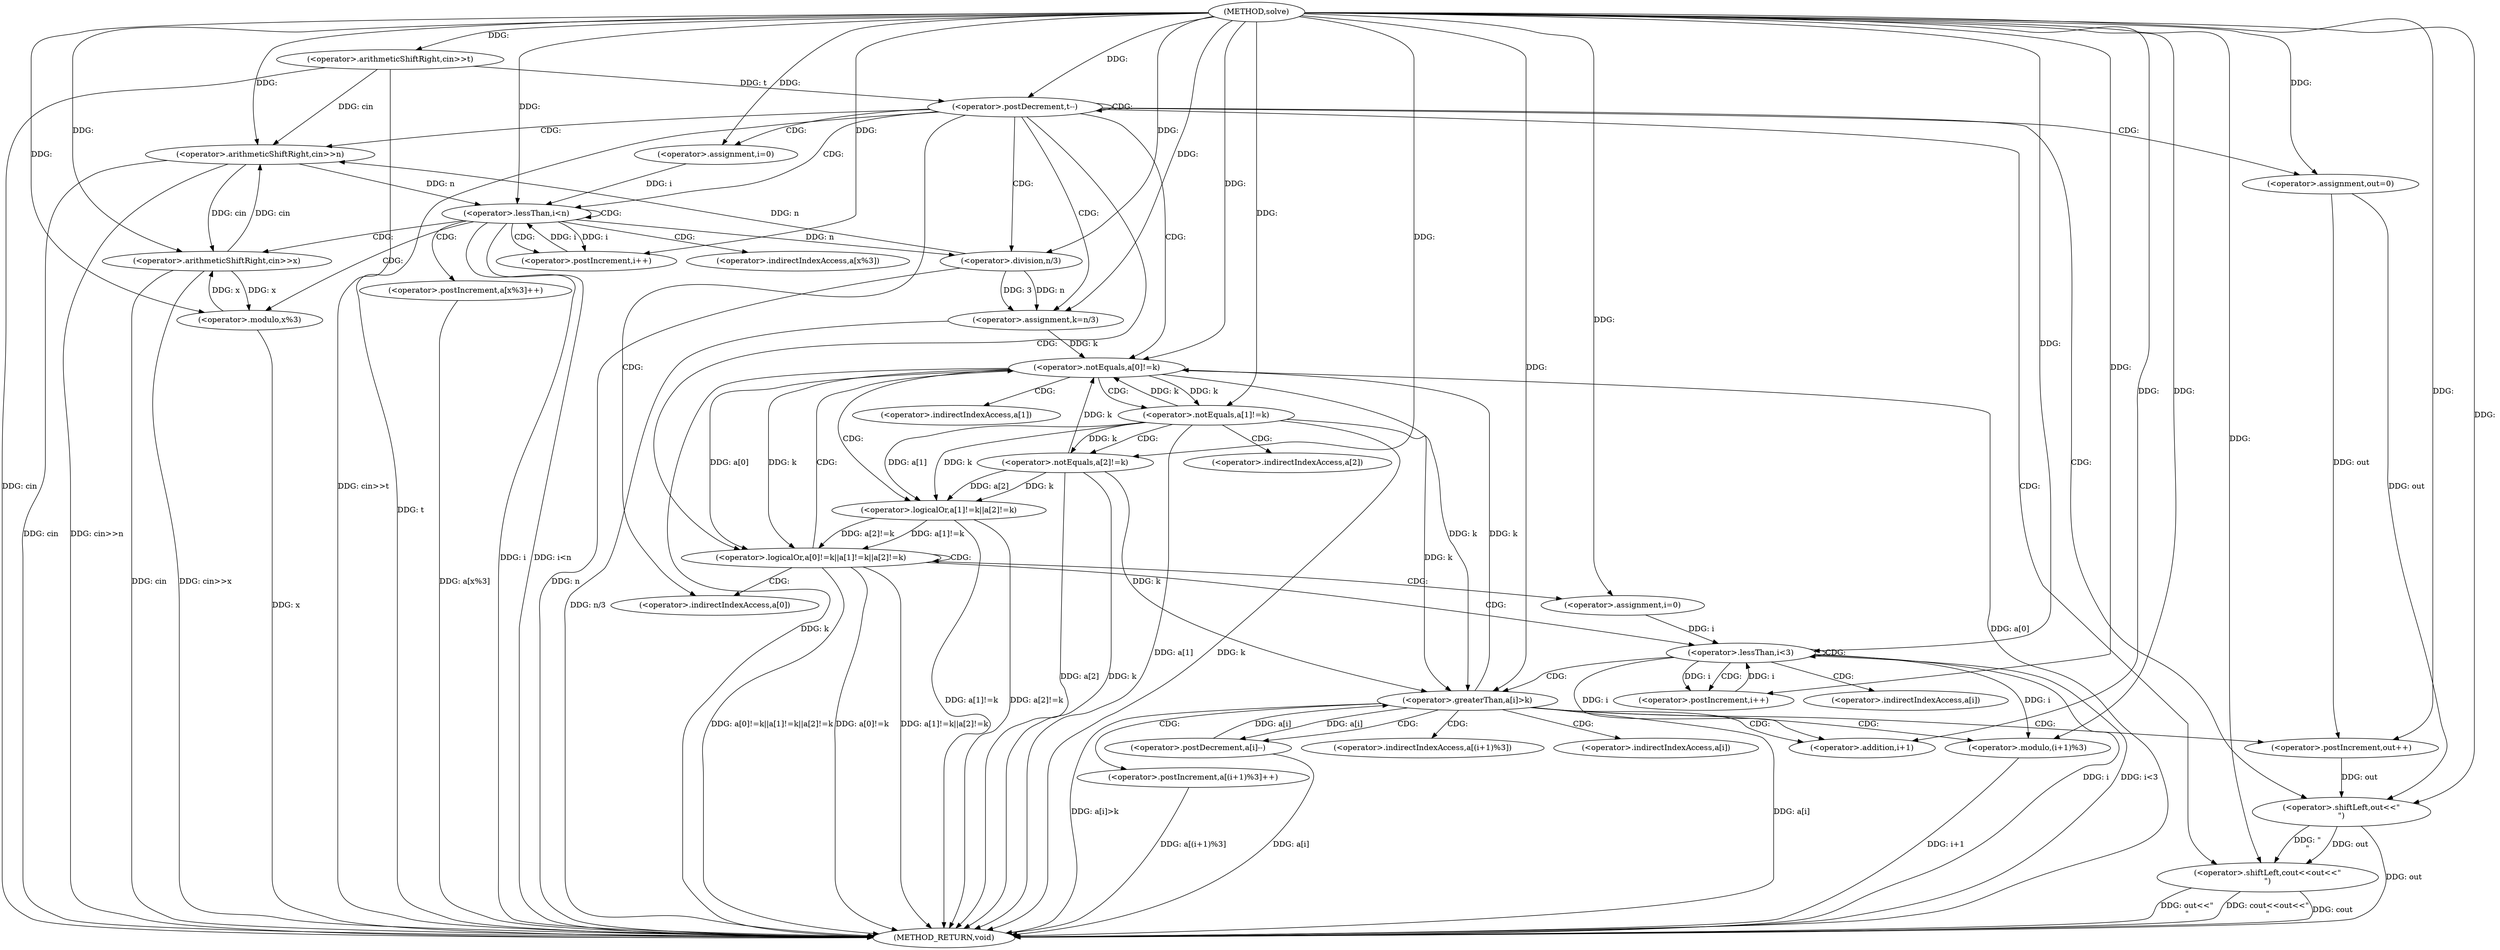 digraph "solve" {  
"1000217" [label = "(METHOD,solve)" ]
"1000319" [label = "(METHOD_RETURN,void)" ]
"1000220" [label = "(<operator>.arithmeticShiftRight,cin>>t)" ]
"1000224" [label = "(<operator>.postDecrement,t--)" ]
"1000228" [label = "(<operator>.arithmeticShiftRight,cin>>n)" ]
"1000254" [label = "(<operator>.assignment,k=n/3)" ]
"1000260" [label = "(<operator>.assignment,out=0)" ]
"1000314" [label = "(<operator>.shiftLeft,cout<<out<<\"\n\")" ]
"1000234" [label = "(<operator>.assignment,i=0)" ]
"1000237" [label = "(<operator>.lessThan,i<n)" ]
"1000240" [label = "(<operator>.postIncrement,i++)" ]
"1000264" [label = "(<operator>.logicalOr,a[0]!=k||a[1]!=k||a[2]!=k)" ]
"1000244" [label = "(<operator>.arithmeticShiftRight,cin>>x)" ]
"1000247" [label = "(<operator>.postIncrement,a[x%3]++)" ]
"1000256" [label = "(<operator>.division,n/3)" ]
"1000316" [label = "(<operator>.shiftLeft,out<<\"\n\")" ]
"1000265" [label = "(<operator>.notEquals,a[0]!=k)" ]
"1000270" [label = "(<operator>.logicalOr,a[1]!=k||a[2]!=k)" ]
"1000284" [label = "(<operator>.assignment,i=0)" ]
"1000287" [label = "(<operator>.lessThan,i<3)" ]
"1000290" [label = "(<operator>.postIncrement,i++)" ]
"1000271" [label = "(<operator>.notEquals,a[1]!=k)" ]
"1000276" [label = "(<operator>.notEquals,a[2]!=k)" ]
"1000250" [label = "(<operator>.modulo,x%3)" ]
"1000294" [label = "(<operator>.greaterThan,a[i]>k)" ]
"1000300" [label = "(<operator>.postIncrement,out++)" ]
"1000302" [label = "(<operator>.postIncrement,a[(i+1)%3]++)" ]
"1000310" [label = "(<operator>.postDecrement,a[i]--)" ]
"1000305" [label = "(<operator>.modulo,(i+1)%3)" ]
"1000306" [label = "(<operator>.addition,i+1)" ]
"1000248" [label = "(<operator>.indirectIndexAccess,a[x%3])" ]
"1000266" [label = "(<operator>.indirectIndexAccess,a[0])" ]
"1000272" [label = "(<operator>.indirectIndexAccess,a[1])" ]
"1000277" [label = "(<operator>.indirectIndexAccess,a[2])" ]
"1000295" [label = "(<operator>.indirectIndexAccess,a[i])" ]
"1000303" [label = "(<operator>.indirectIndexAccess,a[(i+1)%3])" ]
"1000311" [label = "(<operator>.indirectIndexAccess,a[i])" ]
  "1000220" -> "1000319"  [ label = "DDG: cin"] 
  "1000220" -> "1000319"  [ label = "DDG: cin>>t"] 
  "1000224" -> "1000319"  [ label = "DDG: t"] 
  "1000228" -> "1000319"  [ label = "DDG: cin"] 
  "1000228" -> "1000319"  [ label = "DDG: cin>>n"] 
  "1000237" -> "1000319"  [ label = "DDG: i"] 
  "1000237" -> "1000319"  [ label = "DDG: i<n"] 
  "1000256" -> "1000319"  [ label = "DDG: n"] 
  "1000254" -> "1000319"  [ label = "DDG: n/3"] 
  "1000265" -> "1000319"  [ label = "DDG: a[0]"] 
  "1000265" -> "1000319"  [ label = "DDG: k"] 
  "1000264" -> "1000319"  [ label = "DDG: a[0]!=k"] 
  "1000271" -> "1000319"  [ label = "DDG: a[1]"] 
  "1000271" -> "1000319"  [ label = "DDG: k"] 
  "1000270" -> "1000319"  [ label = "DDG: a[1]!=k"] 
  "1000276" -> "1000319"  [ label = "DDG: a[2]"] 
  "1000276" -> "1000319"  [ label = "DDG: k"] 
  "1000270" -> "1000319"  [ label = "DDG: a[2]!=k"] 
  "1000264" -> "1000319"  [ label = "DDG: a[1]!=k||a[2]!=k"] 
  "1000264" -> "1000319"  [ label = "DDG: a[0]!=k||a[1]!=k||a[2]!=k"] 
  "1000316" -> "1000319"  [ label = "DDG: out"] 
  "1000314" -> "1000319"  [ label = "DDG: out<<\"\n\""] 
  "1000314" -> "1000319"  [ label = "DDG: cout<<out<<\"\n\""] 
  "1000287" -> "1000319"  [ label = "DDG: i"] 
  "1000287" -> "1000319"  [ label = "DDG: i<3"] 
  "1000294" -> "1000319"  [ label = "DDG: a[i]"] 
  "1000294" -> "1000319"  [ label = "DDG: a[i]>k"] 
  "1000305" -> "1000319"  [ label = "DDG: i+1"] 
  "1000302" -> "1000319"  [ label = "DDG: a[(i+1)%3]"] 
  "1000310" -> "1000319"  [ label = "DDG: a[i]"] 
  "1000244" -> "1000319"  [ label = "DDG: cin"] 
  "1000244" -> "1000319"  [ label = "DDG: cin>>x"] 
  "1000250" -> "1000319"  [ label = "DDG: x"] 
  "1000247" -> "1000319"  [ label = "DDG: a[x%3]"] 
  "1000314" -> "1000319"  [ label = "DDG: cout"] 
  "1000217" -> "1000220"  [ label = "DDG: "] 
  "1000220" -> "1000224"  [ label = "DDG: t"] 
  "1000217" -> "1000224"  [ label = "DDG: "] 
  "1000256" -> "1000254"  [ label = "DDG: 3"] 
  "1000256" -> "1000254"  [ label = "DDG: n"] 
  "1000217" -> "1000260"  [ label = "DDG: "] 
  "1000220" -> "1000228"  [ label = "DDG: cin"] 
  "1000244" -> "1000228"  [ label = "DDG: cin"] 
  "1000217" -> "1000228"  [ label = "DDG: "] 
  "1000256" -> "1000228"  [ label = "DDG: n"] 
  "1000217" -> "1000234"  [ label = "DDG: "] 
  "1000217" -> "1000254"  [ label = "DDG: "] 
  "1000217" -> "1000314"  [ label = "DDG: "] 
  "1000316" -> "1000314"  [ label = "DDG: \"\n\""] 
  "1000316" -> "1000314"  [ label = "DDG: out"] 
  "1000234" -> "1000237"  [ label = "DDG: i"] 
  "1000240" -> "1000237"  [ label = "DDG: i"] 
  "1000217" -> "1000237"  [ label = "DDG: "] 
  "1000228" -> "1000237"  [ label = "DDG: n"] 
  "1000237" -> "1000240"  [ label = "DDG: i"] 
  "1000217" -> "1000240"  [ label = "DDG: "] 
  "1000237" -> "1000256"  [ label = "DDG: n"] 
  "1000217" -> "1000256"  [ label = "DDG: "] 
  "1000265" -> "1000264"  [ label = "DDG: k"] 
  "1000265" -> "1000264"  [ label = "DDG: a[0]"] 
  "1000270" -> "1000264"  [ label = "DDG: a[1]!=k"] 
  "1000270" -> "1000264"  [ label = "DDG: a[2]!=k"] 
  "1000260" -> "1000316"  [ label = "DDG: out"] 
  "1000300" -> "1000316"  [ label = "DDG: out"] 
  "1000217" -> "1000316"  [ label = "DDG: "] 
  "1000228" -> "1000244"  [ label = "DDG: cin"] 
  "1000217" -> "1000244"  [ label = "DDG: "] 
  "1000250" -> "1000244"  [ label = "DDG: x"] 
  "1000254" -> "1000265"  [ label = "DDG: k"] 
  "1000271" -> "1000265"  [ label = "DDG: k"] 
  "1000276" -> "1000265"  [ label = "DDG: k"] 
  "1000294" -> "1000265"  [ label = "DDG: k"] 
  "1000217" -> "1000265"  [ label = "DDG: "] 
  "1000271" -> "1000270"  [ label = "DDG: a[1]"] 
  "1000271" -> "1000270"  [ label = "DDG: k"] 
  "1000276" -> "1000270"  [ label = "DDG: a[2]"] 
  "1000276" -> "1000270"  [ label = "DDG: k"] 
  "1000217" -> "1000284"  [ label = "DDG: "] 
  "1000265" -> "1000271"  [ label = "DDG: k"] 
  "1000217" -> "1000271"  [ label = "DDG: "] 
  "1000271" -> "1000276"  [ label = "DDG: k"] 
  "1000217" -> "1000276"  [ label = "DDG: "] 
  "1000284" -> "1000287"  [ label = "DDG: i"] 
  "1000290" -> "1000287"  [ label = "DDG: i"] 
  "1000217" -> "1000287"  [ label = "DDG: "] 
  "1000287" -> "1000290"  [ label = "DDG: i"] 
  "1000217" -> "1000290"  [ label = "DDG: "] 
  "1000244" -> "1000250"  [ label = "DDG: x"] 
  "1000217" -> "1000250"  [ label = "DDG: "] 
  "1000310" -> "1000294"  [ label = "DDG: a[i]"] 
  "1000265" -> "1000294"  [ label = "DDG: k"] 
  "1000271" -> "1000294"  [ label = "DDG: k"] 
  "1000276" -> "1000294"  [ label = "DDG: k"] 
  "1000217" -> "1000294"  [ label = "DDG: "] 
  "1000260" -> "1000300"  [ label = "DDG: out"] 
  "1000217" -> "1000300"  [ label = "DDG: "] 
  "1000294" -> "1000310"  [ label = "DDG: a[i]"] 
  "1000217" -> "1000305"  [ label = "DDG: "] 
  "1000287" -> "1000305"  [ label = "DDG: i"] 
  "1000287" -> "1000306"  [ label = "DDG: i"] 
  "1000217" -> "1000306"  [ label = "DDG: "] 
  "1000224" -> "1000265"  [ label = "CDG: "] 
  "1000224" -> "1000260"  [ label = "CDG: "] 
  "1000224" -> "1000266"  [ label = "CDG: "] 
  "1000224" -> "1000234"  [ label = "CDG: "] 
  "1000224" -> "1000316"  [ label = "CDG: "] 
  "1000224" -> "1000254"  [ label = "CDG: "] 
  "1000224" -> "1000314"  [ label = "CDG: "] 
  "1000224" -> "1000237"  [ label = "CDG: "] 
  "1000224" -> "1000224"  [ label = "CDG: "] 
  "1000224" -> "1000264"  [ label = "CDG: "] 
  "1000224" -> "1000256"  [ label = "CDG: "] 
  "1000224" -> "1000228"  [ label = "CDG: "] 
  "1000237" -> "1000247"  [ label = "CDG: "] 
  "1000237" -> "1000244"  [ label = "CDG: "] 
  "1000237" -> "1000237"  [ label = "CDG: "] 
  "1000237" -> "1000250"  [ label = "CDG: "] 
  "1000237" -> "1000248"  [ label = "CDG: "] 
  "1000237" -> "1000240"  [ label = "CDG: "] 
  "1000264" -> "1000265"  [ label = "CDG: "] 
  "1000264" -> "1000266"  [ label = "CDG: "] 
  "1000264" -> "1000284"  [ label = "CDG: "] 
  "1000264" -> "1000264"  [ label = "CDG: "] 
  "1000264" -> "1000287"  [ label = "CDG: "] 
  "1000265" -> "1000272"  [ label = "CDG: "] 
  "1000265" -> "1000271"  [ label = "CDG: "] 
  "1000265" -> "1000270"  [ label = "CDG: "] 
  "1000271" -> "1000276"  [ label = "CDG: "] 
  "1000271" -> "1000277"  [ label = "CDG: "] 
  "1000287" -> "1000294"  [ label = "CDG: "] 
  "1000287" -> "1000290"  [ label = "CDG: "] 
  "1000287" -> "1000287"  [ label = "CDG: "] 
  "1000287" -> "1000295"  [ label = "CDG: "] 
  "1000294" -> "1000305"  [ label = "CDG: "] 
  "1000294" -> "1000303"  [ label = "CDG: "] 
  "1000294" -> "1000310"  [ label = "CDG: "] 
  "1000294" -> "1000302"  [ label = "CDG: "] 
  "1000294" -> "1000306"  [ label = "CDG: "] 
  "1000294" -> "1000300"  [ label = "CDG: "] 
  "1000294" -> "1000311"  [ label = "CDG: "] 
}
